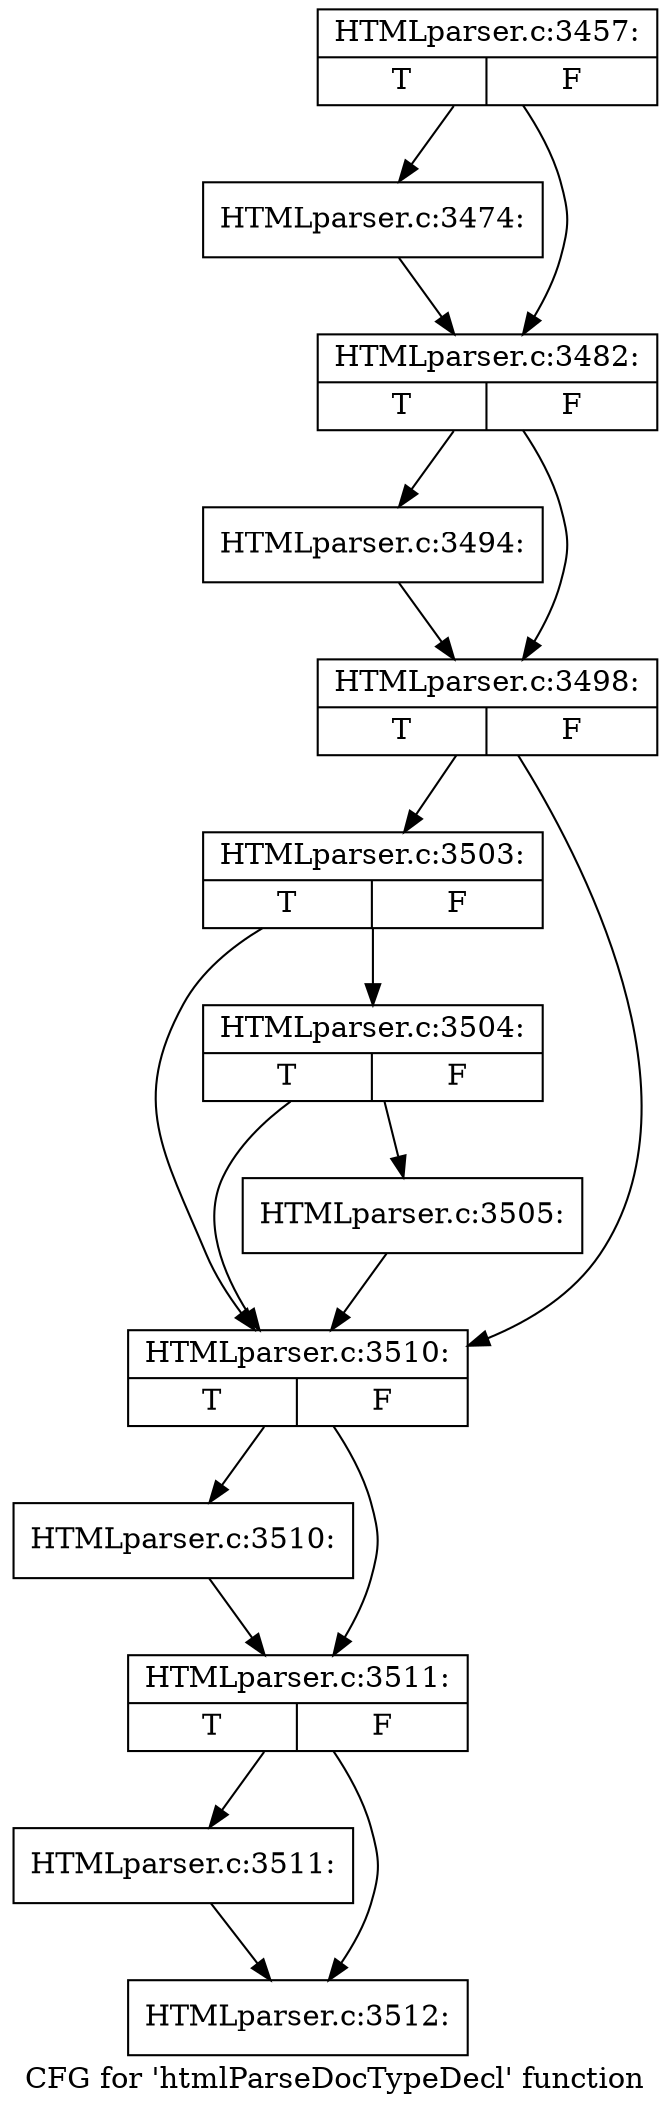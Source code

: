 digraph "CFG for 'htmlParseDocTypeDecl' function" {
	label="CFG for 'htmlParseDocTypeDecl' function";

	Node0x5630c5f43790 [shape=record,label="{HTMLparser.c:3457:|{<s0>T|<s1>F}}"];
	Node0x5630c5f43790 -> Node0x5630c5f45200;
	Node0x5630c5f43790 -> Node0x5630c5f45250;
	Node0x5630c5f45200 [shape=record,label="{HTMLparser.c:3474:}"];
	Node0x5630c5f45200 -> Node0x5630c5f45250;
	Node0x5630c5f45250 [shape=record,label="{HTMLparser.c:3482:|{<s0>T|<s1>F}}"];
	Node0x5630c5f45250 -> Node0x5630c5f465c0;
	Node0x5630c5f45250 -> Node0x5630c5f46610;
	Node0x5630c5f465c0 [shape=record,label="{HTMLparser.c:3494:}"];
	Node0x5630c5f465c0 -> Node0x5630c5f46610;
	Node0x5630c5f46610 [shape=record,label="{HTMLparser.c:3498:|{<s0>T|<s1>F}}"];
	Node0x5630c5f46610 -> Node0x5630c5f47380;
	Node0x5630c5f46610 -> Node0x5630c5f472b0;
	Node0x5630c5f47380 [shape=record,label="{HTMLparser.c:3503:|{<s0>T|<s1>F}}"];
	Node0x5630c5f47380 -> Node0x5630c5f47300;
	Node0x5630c5f47380 -> Node0x5630c5f472b0;
	Node0x5630c5f47300 [shape=record,label="{HTMLparser.c:3504:|{<s0>T|<s1>F}}"];
	Node0x5630c5f47300 -> Node0x5630c5f472b0;
	Node0x5630c5f47300 -> Node0x5630c5f47260;
	Node0x5630c5f47260 [shape=record,label="{HTMLparser.c:3505:}"];
	Node0x5630c5f47260 -> Node0x5630c5f472b0;
	Node0x5630c5f472b0 [shape=record,label="{HTMLparser.c:3510:|{<s0>T|<s1>F}}"];
	Node0x5630c5f472b0 -> Node0x5630c5f48720;
	Node0x5630c5f472b0 -> Node0x5630c5f48770;
	Node0x5630c5f48720 [shape=record,label="{HTMLparser.c:3510:}"];
	Node0x5630c5f48720 -> Node0x5630c5f48770;
	Node0x5630c5f48770 [shape=record,label="{HTMLparser.c:3511:|{<s0>T|<s1>F}}"];
	Node0x5630c5f48770 -> Node0x5630c5f48ca0;
	Node0x5630c5f48770 -> Node0x5630c5f48cf0;
	Node0x5630c5f48ca0 [shape=record,label="{HTMLparser.c:3511:}"];
	Node0x5630c5f48ca0 -> Node0x5630c5f48cf0;
	Node0x5630c5f48cf0 [shape=record,label="{HTMLparser.c:3512:}"];
}
